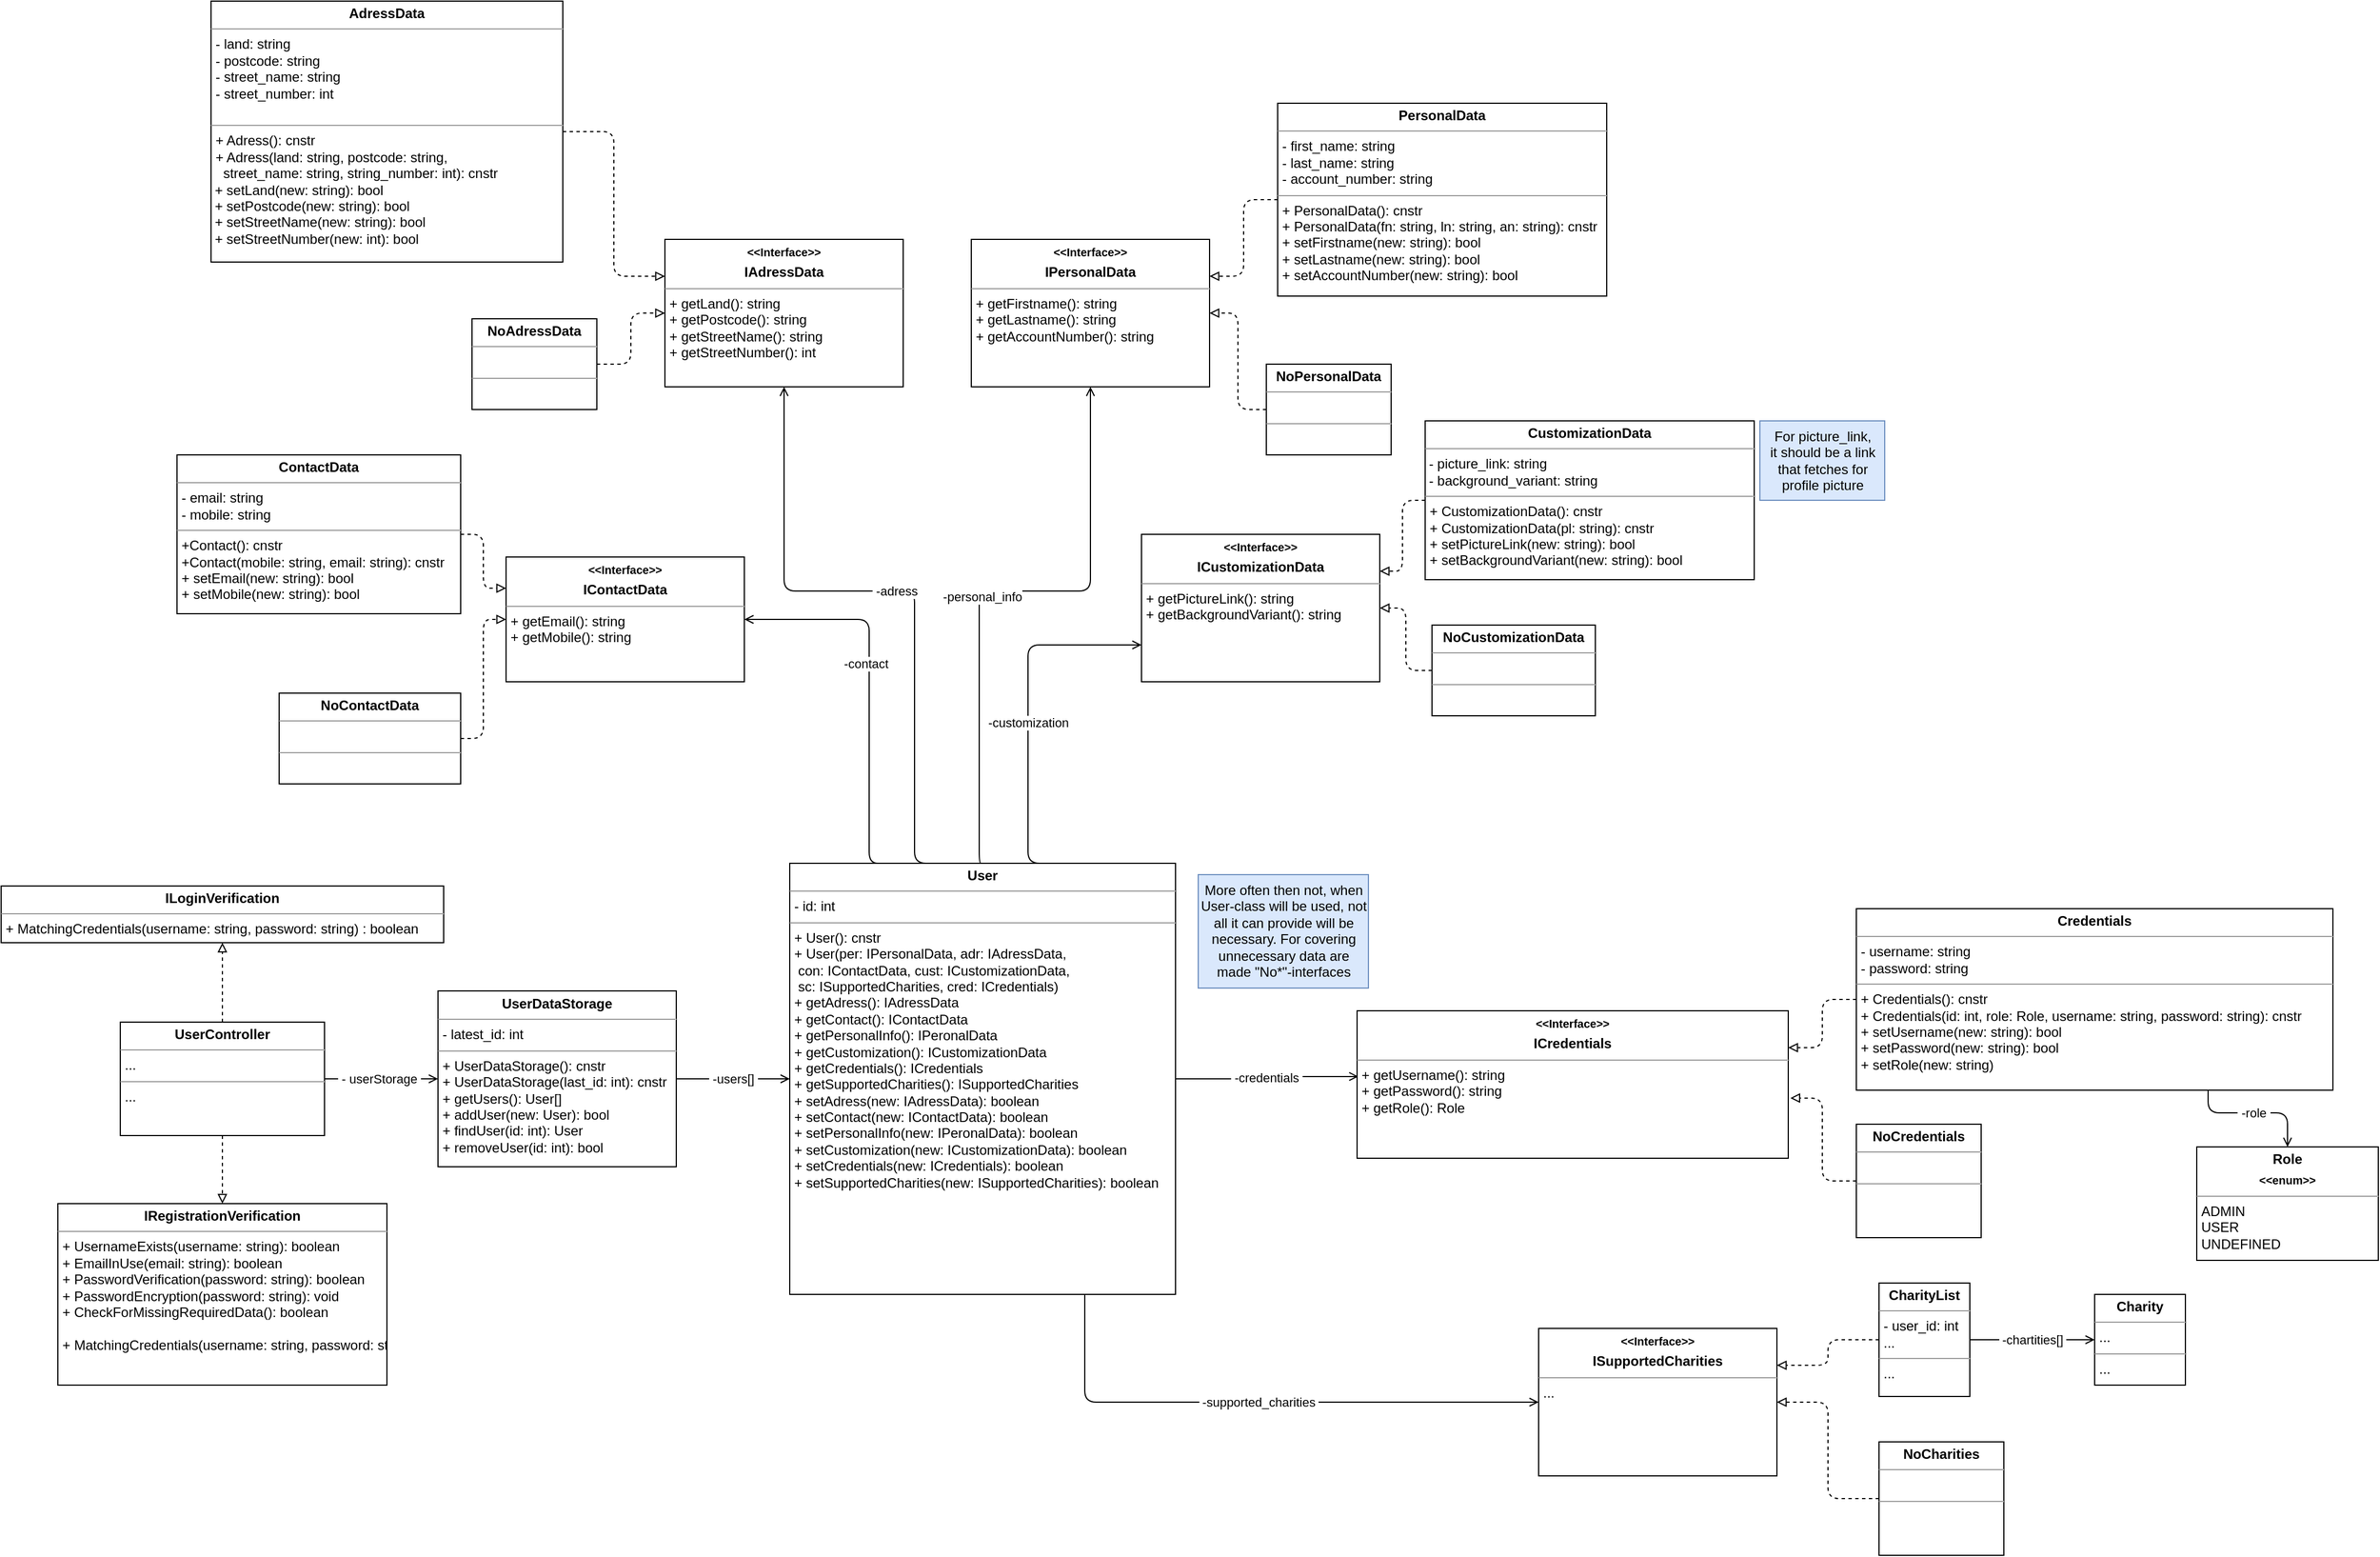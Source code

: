 <mxfile version="15.3.1" type="github">
  <diagram id="Yr2QmeQzWUxulfuKqoWn" name="Page-1">
    <mxGraphModel dx="1038" dy="499" grid="1" gridSize="10" guides="1" tooltips="1" connect="1" arrows="1" fold="1" page="1" pageScale="1" pageWidth="827" pageHeight="1169" math="0" shadow="0">
      <root>
        <mxCell id="0" />
        <mxCell id="1" parent="0" />
        <mxCell id="C5WCr_9ebUvNWloEMeqP-1" value="&amp;nbsp;-role&amp;nbsp;" style="edgeStyle=orthogonalEdgeStyle;orthogonalLoop=1;jettySize=auto;html=1;endArrow=open;endFill=0;entryX=0.5;entryY=0;entryDx=0;entryDy=0;" edge="1" parent="1" source="C5WCr_9ebUvNWloEMeqP-12" target="C5WCr_9ebUvNWloEMeqP-5">
          <mxGeometry relative="1" as="geometry">
            <mxPoint x="2715" y="1250" as="sourcePoint" />
            <Array as="points">
              <mxPoint x="2565" y="1150" />
              <mxPoint x="2635" y="1150" />
            </Array>
          </mxGeometry>
        </mxCell>
        <mxCell id="C5WCr_9ebUvNWloEMeqP-2" value="&amp;nbsp;-credentials&amp;nbsp;" style="edgeStyle=orthogonalEdgeStyle;orthogonalLoop=1;jettySize=auto;html=1;entryX=0.003;entryY=0.446;entryDx=0;entryDy=0;entryPerimeter=0;endArrow=open;endFill=0;" edge="1" parent="1" source="C5WCr_9ebUvNWloEMeqP-4" target="C5WCr_9ebUvNWloEMeqP-23">
          <mxGeometry relative="1" as="geometry" />
        </mxCell>
        <mxCell id="C5WCr_9ebUvNWloEMeqP-3" value="&amp;nbsp;-supported_charities&amp;nbsp;" style="edgeStyle=orthogonalEdgeStyle;orthogonalLoop=1;jettySize=auto;html=1;entryX=0;entryY=0.5;entryDx=0;entryDy=0;endArrow=open;endFill=0;" edge="1" parent="1" source="C5WCr_9ebUvNWloEMeqP-4" target="C5WCr_9ebUvNWloEMeqP-28">
          <mxGeometry relative="1" as="geometry">
            <Array as="points">
              <mxPoint x="1575" y="1405" />
            </Array>
          </mxGeometry>
        </mxCell>
        <mxCell id="C5WCr_9ebUvNWloEMeqP-4" value="&lt;p style=&quot;margin: 0px ; margin-top: 4px ; text-align: center&quot;&gt;&lt;b&gt;User&lt;/b&gt;&lt;/p&gt;&lt;hr size=&quot;1&quot;&gt;&lt;p style=&quot;margin: 0px ; margin-left: 4px&quot;&gt;- id: int&lt;/p&gt;&lt;hr size=&quot;1&quot;&gt;&lt;p style=&quot;margin: 0px ; margin-left: 4px&quot;&gt;+ User(): cnstr&lt;/p&gt;&lt;p style=&quot;margin: 0px ; margin-left: 4px&quot;&gt;+ User(per: IPersonalData, adr: IAdressData,&lt;/p&gt;&lt;p style=&quot;margin: 0px ; margin-left: 4px&quot;&gt;&lt;span&gt;	&lt;span&gt;	&lt;/span&gt;&lt;/span&gt;&lt;span style=&quot;white-space: pre&quot;&gt;	&lt;/span&gt;con: IContactData, cust: ICustomizationData,&lt;/p&gt;&lt;p style=&quot;margin: 0px ; margin-left: 4px&quot;&gt;&lt;span&gt;	&lt;/span&gt;&lt;span&gt;	&lt;/span&gt;&lt;span style=&quot;white-space: pre&quot;&gt;	&lt;/span&gt;sc: ISupportedCharities, cred: ICredentials)&lt;/p&gt;&lt;p style=&quot;margin: 0px ; margin-left: 4px&quot;&gt;+ getAdress(): IAdressData&lt;/p&gt;&lt;p style=&quot;margin: 0px ; margin-left: 4px&quot;&gt;+ getContact(): IContactData&lt;/p&gt;&lt;p style=&quot;margin: 0px ; margin-left: 4px&quot;&gt;+ getPersonalInfo(): IPeronalData&lt;/p&gt;&lt;p style=&quot;margin: 0px ; margin-left: 4px&quot;&gt;+ getCustomization(): ICustomizationData&lt;/p&gt;&lt;p style=&quot;margin: 0px ; margin-left: 4px&quot;&gt;+ getCredentials(): ICredentials&lt;/p&gt;&lt;p style=&quot;margin: 0px ; margin-left: 4px&quot;&gt;+ getSupportedCharities(): ISupportedCharities&amp;nbsp;&lt;/p&gt;&lt;p style=&quot;margin: 0px 0px 0px 4px&quot;&gt;+ setAdress(new: IAdressData): boolean&lt;/p&gt;&lt;p style=&quot;margin: 0px 0px 0px 4px&quot;&gt;+ setContact(new: IContactData): boolean&lt;/p&gt;&lt;p style=&quot;margin: 0px 0px 0px 4px&quot;&gt;+ setPersonalInfo(new: IPeronalData): boolean&lt;/p&gt;&lt;p style=&quot;margin: 0px 0px 0px 4px&quot;&gt;+ setCustomization(new: ICustomizationData): boolean&lt;/p&gt;&lt;p style=&quot;margin: 0px 0px 0px 4px&quot;&gt;+ setCredentials(new: ICredentials): boolean&lt;/p&gt;&lt;p style=&quot;margin: 0px 0px 0px 4px&quot;&gt;+ setSupportedCharities(new: ISupportedCharities): boolean&amp;nbsp;&lt;/p&gt;" style="verticalAlign=top;align=left;overflow=fill;fontSize=12;fontFamily=Helvetica;html=1;spacingLeft=0;spacingRight=0;spacing=2;" vertex="1" parent="1">
          <mxGeometry x="1315" y="930" width="340" height="380" as="geometry" />
        </mxCell>
        <mxCell id="C5WCr_9ebUvNWloEMeqP-5" value="&lt;p style=&quot;margin: 0px ; margin-top: 4px ; text-align: center&quot;&gt;&lt;b&gt;Role&lt;/b&gt;&lt;/p&gt;&lt;p style=&quot;margin: 0px ; margin-top: 4px ; text-align: center&quot;&gt;&lt;b&gt;&lt;font style=&quot;font-size: 10px&quot;&gt;&amp;lt;&amp;lt;enum&amp;gt;&amp;gt;&lt;/font&gt;&lt;/b&gt;&lt;/p&gt;&lt;hr size=&quot;1&quot;&gt;&lt;p style=&quot;margin: 0px ; margin-left: 4px&quot;&gt;ADMIN&lt;/p&gt;&lt;p style=&quot;margin: 0px ; margin-left: 4px&quot;&gt;USER&lt;/p&gt;&lt;p style=&quot;margin: 0px ; margin-left: 4px&quot;&gt;UNDEFINED&lt;/p&gt;" style="verticalAlign=top;align=left;overflow=fill;fontSize=12;fontFamily=Helvetica;html=1;spacingLeft=0;spacingRight=0;spacing=2;" vertex="1" parent="1">
          <mxGeometry x="2555" y="1180" width="160" height="100" as="geometry" />
        </mxCell>
        <mxCell id="C5WCr_9ebUvNWloEMeqP-6" value="&lt;p style=&quot;margin: 0px ; margin-top: 4px ; text-align: center&quot;&gt;&lt;b&gt;IRegistrationVerification&lt;/b&gt;&lt;/p&gt;&lt;hr size=&quot;1&quot;&gt;&lt;p style=&quot;margin: 0px ; margin-left: 4px&quot;&gt;+ UsernameExists(username: string): boolean&lt;/p&gt;&lt;p style=&quot;margin: 0px ; margin-left: 4px&quot;&gt;+ EmailInUse(email: string): boolean&lt;/p&gt;&lt;p style=&quot;margin: 0px ; margin-left: 4px&quot;&gt;+ PasswordVerification(password: string): boolean&lt;/p&gt;&lt;p style=&quot;margin: 0px ; margin-left: 4px&quot;&gt;+ PasswordEncryption(password: string): void&lt;/p&gt;&lt;p style=&quot;margin: 0px ; margin-left: 4px&quot;&gt;+ CheckForMissingRequiredData(): boolean&lt;/p&gt;&lt;p style=&quot;margin: 0px ; margin-left: 4px&quot;&gt;&lt;br&gt;&lt;/p&gt;&lt;p style=&quot;margin: 0px ; margin-left: 4px&quot;&gt;+ MatchingCredentials(username: string, password: string) : boolean&lt;br&gt;&lt;/p&gt;" style="verticalAlign=top;align=left;overflow=fill;fontSize=12;fontFamily=Helvetica;html=1;spacingLeft=0;spacingRight=0;spacing=2;shadow=0;glass=0;" vertex="1" parent="1">
          <mxGeometry x="670" y="1230" width="290" height="160" as="geometry" />
        </mxCell>
        <mxCell id="C5WCr_9ebUvNWloEMeqP-7" value="For picture_link,&lt;br&gt;it should be a link&lt;br&gt;that fetches for&lt;br&gt;profile picture" style="html=1;verticalAlign=top;fillColor=#dae8fc;strokeColor=#6c8ebf;" vertex="1" parent="1">
          <mxGeometry x="2170" y="540" width="110" height="70" as="geometry" />
        </mxCell>
        <mxCell id="C5WCr_9ebUvNWloEMeqP-8" value="&lt;p style=&quot;margin: 0px ; margin-top: 4px ; text-align: center&quot;&gt;&lt;b&gt;Charity&lt;/b&gt;&lt;/p&gt;&lt;hr size=&quot;1&quot;&gt;&lt;p style=&quot;margin: 0px ; margin-left: 4px&quot;&gt;...&lt;/p&gt;&lt;hr size=&quot;1&quot;&gt;&lt;p style=&quot;margin: 0px ; margin-left: 4px&quot;&gt;...&lt;/p&gt;" style="verticalAlign=top;align=left;overflow=fill;fontSize=12;fontFamily=Helvetica;html=1;spacingLeft=0;spacingRight=0;spacing=2;" vertex="1" parent="1">
          <mxGeometry x="2465" y="1310" width="80" height="80" as="geometry" />
        </mxCell>
        <mxCell id="C5WCr_9ebUvNWloEMeqP-9" style="edgeStyle=orthogonalEdgeStyle;orthogonalLoop=1;jettySize=auto;html=1;entryX=0;entryY=0.25;entryDx=0;entryDy=0;dashed=1;endArrow=block;endFill=0;" edge="1" parent="1" source="C5WCr_9ebUvNWloEMeqP-10" target="C5WCr_9ebUvNWloEMeqP-32">
          <mxGeometry relative="1" as="geometry" />
        </mxCell>
        <mxCell id="C5WCr_9ebUvNWloEMeqP-10" value="&lt;p style=&quot;margin: 0px ; margin-top: 4px ; text-align: center&quot;&gt;&lt;b&gt;AdressData&lt;/b&gt;&lt;/p&gt;&lt;hr size=&quot;1&quot;&gt;&lt;p style=&quot;margin: 0px ; margin-left: 4px&quot;&gt;- land: string&lt;/p&gt;&lt;p style=&quot;margin: 0px ; margin-left: 4px&quot;&gt;- postcode: string&lt;/p&gt;&lt;p style=&quot;margin: 0px ; margin-left: 4px&quot;&gt;- street_name: string&lt;/p&gt;&lt;p style=&quot;margin: 0px ; margin-left: 4px&quot;&gt;- street_number: int&lt;/p&gt;&lt;p style=&quot;margin: 0px ; margin-left: 4px&quot;&gt;&lt;br&gt;&lt;/p&gt;&lt;hr size=&quot;1&quot;&gt;&lt;p style=&quot;margin: 0px ; margin-left: 4px&quot;&gt;+ Adress(): cnstr&lt;/p&gt;&lt;p style=&quot;margin: 0px ; margin-left: 4px&quot;&gt;+ Adress(land: string, postcode: string,&amp;nbsp;&lt;/p&gt;&lt;p style=&quot;margin: 0px ; margin-left: 4px&quot;&gt;&lt;span style=&quot;white-space: pre&quot;&gt;	&lt;span style=&quot;white-space: pre&quot;&gt;	&lt;/span&gt;&lt;/span&gt;street_name: string, string_number: int): cnstr&lt;/p&gt;&amp;nbsp;+ setLand(new: string): bool&lt;br&gt;&amp;nbsp;+ setPostcode(new: string): bool&lt;br&gt;&amp;nbsp;+ setStreetName(new: string): bool&lt;br&gt;&amp;nbsp;+ setStreetNumber(new: int): bool" style="verticalAlign=top;align=left;overflow=fill;fontSize=12;fontFamily=Helvetica;html=1;spacingLeft=0;spacingRight=0;spacing=2;" vertex="1" parent="1">
          <mxGeometry x="805" y="170" width="310" height="230" as="geometry" />
        </mxCell>
        <mxCell id="C5WCr_9ebUvNWloEMeqP-11" style="edgeStyle=orthogonalEdgeStyle;orthogonalLoop=1;jettySize=auto;html=1;entryX=1;entryY=0.25;entryDx=0;entryDy=0;endArrow=block;endFill=0;dashed=1;" edge="1" parent="1" source="C5WCr_9ebUvNWloEMeqP-12" target="C5WCr_9ebUvNWloEMeqP-23">
          <mxGeometry relative="1" as="geometry" />
        </mxCell>
        <mxCell id="C5WCr_9ebUvNWloEMeqP-12" value="&lt;p style=&quot;margin: 0px ; margin-top: 4px ; text-align: center&quot;&gt;&lt;b&gt;Credentials&lt;/b&gt;&lt;/p&gt;&lt;hr size=&quot;1&quot;&gt;&lt;p style=&quot;margin: 0px ; margin-left: 4px&quot;&gt;&lt;span&gt;- username: string&lt;/span&gt;&lt;br&gt;&lt;/p&gt;&lt;p style=&quot;margin: 0px ; margin-left: 4px&quot;&gt;- password: string&lt;/p&gt;&lt;hr size=&quot;1&quot;&gt;&lt;p style=&quot;margin: 0px ; margin-left: 4px&quot;&gt;+ Credentials(): cnstr&lt;/p&gt;&lt;p style=&quot;margin: 0px ; margin-left: 4px&quot;&gt;+ Credentials(id: int, role: Role, username: string, password: string): cnstr&lt;/p&gt;&lt;p style=&quot;margin: 0px ; margin-left: 4px&quot;&gt;&lt;span&gt;+ setUsername(new: string): bool&lt;/span&gt;&lt;br&gt;&lt;/p&gt;&lt;p style=&quot;margin: 0px ; margin-left: 4px&quot;&gt;+ setPassword(new: string): bool&lt;/p&gt;&lt;p style=&quot;margin: 0px ; margin-left: 4px&quot;&gt;+ setRole(new: string)&lt;/p&gt;" style="verticalAlign=top;align=left;overflow=fill;fontSize=12;fontFamily=Helvetica;html=1;spacingLeft=0;spacingRight=0;spacing=2;" vertex="1" parent="1">
          <mxGeometry x="2255" y="970" width="420" height="160" as="geometry" />
        </mxCell>
        <mxCell id="C5WCr_9ebUvNWloEMeqP-13" style="edgeStyle=orthogonalEdgeStyle;orthogonalLoop=1;jettySize=auto;html=1;entryX=1;entryY=0.5;entryDx=0;entryDy=0;endArrow=open;endFill=0;exitX=0.25;exitY=0;exitDx=0;exitDy=0;" edge="1" parent="1" source="C5WCr_9ebUvNWloEMeqP-4" target="C5WCr_9ebUvNWloEMeqP-29">
          <mxGeometry relative="1" as="geometry">
            <mxPoint x="1345" y="850" as="sourcePoint" />
            <Array as="points">
              <mxPoint x="1385" y="930" />
              <mxPoint x="1385" y="715" />
            </Array>
          </mxGeometry>
        </mxCell>
        <mxCell id="C5WCr_9ebUvNWloEMeqP-14" value="&amp;nbsp;-contact&amp;nbsp;" style="edgeLabel;html=1;align=center;verticalAlign=middle;resizable=0;points=[];" vertex="1" connectable="0" parent="C5WCr_9ebUvNWloEMeqP-13">
          <mxGeometry x="0.126" y="3" relative="1" as="geometry">
            <mxPoint as="offset" />
          </mxGeometry>
        </mxCell>
        <mxCell id="C5WCr_9ebUvNWloEMeqP-15" value="&amp;nbsp;-adress&amp;nbsp;" style="edgeStyle=orthogonalEdgeStyle;orthogonalLoop=1;jettySize=auto;html=1;entryX=0.5;entryY=1;entryDx=0;entryDy=0;endArrow=open;endFill=0;exitX=0.393;exitY=0;exitDx=0;exitDy=0;exitPerimeter=0;" edge="1" parent="1" source="C5WCr_9ebUvNWloEMeqP-4" target="C5WCr_9ebUvNWloEMeqP-32">
          <mxGeometry relative="1" as="geometry">
            <mxPoint x="1405" y="850" as="sourcePoint" />
            <Array as="points">
              <mxPoint x="1425" y="690" />
              <mxPoint x="1310" y="690" />
            </Array>
          </mxGeometry>
        </mxCell>
        <mxCell id="C5WCr_9ebUvNWloEMeqP-16" style="edgeStyle=orthogonalEdgeStyle;orthogonalLoop=1;jettySize=auto;html=1;entryX=0.5;entryY=1;entryDx=0;entryDy=0;endArrow=open;endFill=0;exitX=0.5;exitY=0;exitDx=0;exitDy=0;" edge="1" parent="1" source="C5WCr_9ebUvNWloEMeqP-4" target="C5WCr_9ebUvNWloEMeqP-38">
          <mxGeometry relative="1" as="geometry">
            <mxPoint x="1465" y="870" as="sourcePoint" />
            <Array as="points">
              <mxPoint x="1482" y="930" />
              <mxPoint x="1482" y="690" />
              <mxPoint x="1580" y="690" />
            </Array>
          </mxGeometry>
        </mxCell>
        <mxCell id="C5WCr_9ebUvNWloEMeqP-17" value="&amp;nbsp;-personal_info" style="edgeLabel;html=1;align=center;verticalAlign=middle;resizable=0;points=[];" vertex="1" connectable="0" parent="C5WCr_9ebUvNWloEMeqP-16">
          <mxGeometry x="-0.086" y="-1" relative="1" as="geometry">
            <mxPoint as="offset" />
          </mxGeometry>
        </mxCell>
        <mxCell id="C5WCr_9ebUvNWloEMeqP-18" value="&amp;nbsp;-customization&amp;nbsp;" style="edgeStyle=orthogonalEdgeStyle;orthogonalLoop=1;jettySize=auto;html=1;entryX=0;entryY=0.75;entryDx=0;entryDy=0;endArrow=open;endFill=0;exitX=0.75;exitY=0;exitDx=0;exitDy=0;" edge="1" parent="1" source="C5WCr_9ebUvNWloEMeqP-4" target="C5WCr_9ebUvNWloEMeqP-35">
          <mxGeometry relative="1" as="geometry">
            <mxPoint x="1505" y="850" as="sourcePoint" />
            <Array as="points">
              <mxPoint x="1525" y="738" />
            </Array>
          </mxGeometry>
        </mxCell>
        <mxCell id="C5WCr_9ebUvNWloEMeqP-19" style="edgeStyle=orthogonalEdgeStyle;orthogonalLoop=1;jettySize=auto;html=1;entryX=0;entryY=0.25;entryDx=0;entryDy=0;dashed=1;endArrow=block;endFill=0;" edge="1" parent="1" source="C5WCr_9ebUvNWloEMeqP-20" target="C5WCr_9ebUvNWloEMeqP-29">
          <mxGeometry relative="1" as="geometry" />
        </mxCell>
        <mxCell id="C5WCr_9ebUvNWloEMeqP-20" value="&lt;p style=&quot;margin: 0px ; margin-top: 4px ; text-align: center&quot;&gt;&lt;b&gt;ContactData&lt;/b&gt;&lt;/p&gt;&lt;hr size=&quot;1&quot;&gt;&lt;p style=&quot;margin: 0px ; margin-left: 4px&quot;&gt;&lt;span&gt;- email: string&lt;/span&gt;&lt;br&gt;&lt;/p&gt;&lt;p style=&quot;margin: 0px 0px 0px 4px&quot;&gt;- mobile: string&lt;br&gt;&lt;/p&gt;&lt;hr size=&quot;1&quot;&gt;&lt;p style=&quot;margin: 0px ; margin-left: 4px&quot;&gt;+Contact(): cnstr&lt;/p&gt;&lt;p style=&quot;margin: 0px ; margin-left: 4px&quot;&gt;+Contact(mobile: string, email: string&lt;span&gt;): cnstr&lt;/span&gt;&lt;/p&gt;&lt;p style=&quot;margin: 0px ; margin-left: 4px&quot;&gt;&lt;span&gt;+ setEmail(new: string): bool&lt;/span&gt;&lt;br&gt;&lt;/p&gt;&lt;p style=&quot;margin: 0px ; margin-left: 4px&quot;&gt;&lt;span&gt;+ setMobile(new: string): bool&lt;/span&gt;&lt;/p&gt;" style="verticalAlign=top;align=left;overflow=fill;fontSize=12;fontFamily=Helvetica;html=1;spacingLeft=0;spacingRight=0;spacing=2;" vertex="1" parent="1">
          <mxGeometry x="775" y="570" width="250" height="140" as="geometry" />
        </mxCell>
        <mxCell id="C5WCr_9ebUvNWloEMeqP-21" style="edgeStyle=orthogonalEdgeStyle;orthogonalLoop=1;jettySize=auto;html=1;entryX=1;entryY=0.25;entryDx=0;entryDy=0;dashed=1;endArrow=block;endFill=0;" edge="1" parent="1" source="C5WCr_9ebUvNWloEMeqP-22" target="C5WCr_9ebUvNWloEMeqP-38">
          <mxGeometry relative="1" as="geometry" />
        </mxCell>
        <mxCell id="C5WCr_9ebUvNWloEMeqP-22" value="&lt;p style=&quot;margin: 0px ; margin-top: 4px ; text-align: center&quot;&gt;&lt;b&gt;PersonalData&lt;/b&gt;&lt;/p&gt;&lt;hr size=&quot;1&quot;&gt;&lt;p style=&quot;margin: 0px ; margin-left: 4px&quot;&gt;&lt;span&gt;- fi&lt;/span&gt;&lt;span&gt;rst_name: string&lt;/span&gt;&lt;/p&gt;&lt;p style=&quot;margin: 0px 0px 0px 4px&quot;&gt;- last_name: string&lt;/p&gt;&lt;p style=&quot;margin: 0px 0px 0px 4px&quot;&gt;- account_number: string&lt;/p&gt;&lt;hr size=&quot;1&quot;&gt;&lt;p style=&quot;margin: 0px ; margin-left: 4px&quot;&gt;+ PersonalData(): cnstr&lt;/p&gt;&lt;p style=&quot;margin: 0px ; margin-left: 4px&quot;&gt;+ PersonalData(fn: string, ln: string, an: string&lt;span&gt;): cnstr&lt;/span&gt;&lt;/p&gt;&lt;p style=&quot;margin: 0px ; margin-left: 4px&quot;&gt;&lt;span&gt;+ setFirstname(new: string): bool&lt;/span&gt;&lt;br&gt;&lt;/p&gt;&lt;p style=&quot;margin: 0px ; margin-left: 4px&quot;&gt;&lt;span&gt;+ setLastname(new: string): bool&lt;/span&gt;&lt;/p&gt;&lt;p style=&quot;margin: 0px ; margin-left: 4px&quot;&gt;&lt;span&gt;+ setAccountNumber(new: string): bool&lt;/span&gt;&lt;/p&gt;&lt;p style=&quot;margin: 0px ; margin-left: 4px&quot;&gt;&lt;span&gt;&lt;br&gt;&lt;/span&gt;&lt;/p&gt;" style="verticalAlign=top;align=left;overflow=fill;fontSize=12;fontFamily=Helvetica;html=1;spacingLeft=0;spacingRight=0;spacing=2;" vertex="1" parent="1">
          <mxGeometry x="1745" y="260" width="290" height="170" as="geometry" />
        </mxCell>
        <mxCell id="C5WCr_9ebUvNWloEMeqP-23" value="&lt;p style=&quot;margin: 0px ; margin-top: 4px ; text-align: center&quot;&gt;&lt;b&gt;&lt;font style=&quot;font-size: 10px&quot;&gt;&amp;lt;&amp;lt;Interface&amp;gt;&amp;gt;&lt;/font&gt;&lt;/b&gt;&lt;/p&gt;&lt;p style=&quot;margin: 0px ; margin-top: 4px ; text-align: center&quot;&gt;&lt;b&gt;ICredentials&lt;/b&gt;&lt;/p&gt;&lt;hr size=&quot;1&quot;&gt;&lt;p style=&quot;margin: 0px 0px 0px 4px&quot;&gt;+ getUsername(): string&lt;/p&gt;&lt;p style=&quot;margin: 0px 0px 0px 4px&quot;&gt;+ getPassword(): string&lt;/p&gt;&lt;p style=&quot;margin: 0px 0px 0px 4px&quot;&gt;+ getRole(): Role&lt;/p&gt;" style="verticalAlign=top;align=left;overflow=fill;fontSize=12;fontFamily=Helvetica;html=1;spacingLeft=0;spacingRight=0;spacing=2;" vertex="1" parent="1">
          <mxGeometry x="1815" y="1060" width="380" height="130" as="geometry" />
        </mxCell>
        <mxCell id="C5WCr_9ebUvNWloEMeqP-24" style="edgeStyle=orthogonalEdgeStyle;orthogonalLoop=1;jettySize=auto;html=1;entryX=1;entryY=0.25;entryDx=0;entryDy=0;dashed=1;endArrow=block;endFill=0;" edge="1" parent="1" source="C5WCr_9ebUvNWloEMeqP-25" target="C5WCr_9ebUvNWloEMeqP-35">
          <mxGeometry relative="1" as="geometry" />
        </mxCell>
        <mxCell id="C5WCr_9ebUvNWloEMeqP-25" value="&lt;p style=&quot;margin: 0px ; margin-top: 4px ; text-align: center&quot;&gt;&lt;b&gt;CustomizationData&lt;/b&gt;&lt;/p&gt;&lt;hr size=&quot;1&quot;&gt;&lt;p style=&quot;margin: 0px ; margin-left: 4px&quot;&gt;&lt;/p&gt;&amp;nbsp;- picture_link: string&lt;br&gt;&amp;nbsp;- background_variant: string&lt;br&gt;&lt;hr size=&quot;1&quot;&gt;&lt;p style=&quot;margin: 0px ; margin-left: 4px&quot;&gt;+ CustomizationData(): cnstr&lt;/p&gt;&lt;p style=&quot;margin: 0px ; margin-left: 4px&quot;&gt;+ CustomizationData(pl: string&lt;span&gt;): cnstr&lt;/span&gt;&lt;/p&gt;&lt;p style=&quot;margin: 0px ; margin-left: 4px&quot;&gt;&lt;span&gt;+ setPictureLink(new: string): bool&lt;/span&gt;&lt;/p&gt;&lt;p style=&quot;margin: 0px ; margin-left: 4px&quot;&gt;&lt;span&gt;+ setBackgroundVariant(new: string): bool&lt;/span&gt;&lt;/p&gt;&lt;p style=&quot;margin: 0px ; margin-left: 4px&quot;&gt;&lt;span&gt;&lt;br&gt;&lt;/span&gt;&lt;/p&gt;" style="verticalAlign=top;align=left;overflow=fill;fontSize=12;fontFamily=Helvetica;html=1;spacingLeft=0;spacingRight=0;spacing=2;" vertex="1" parent="1">
          <mxGeometry x="1875" y="540" width="290" height="140" as="geometry" />
        </mxCell>
        <mxCell id="C5WCr_9ebUvNWloEMeqP-26" style="edgeStyle=orthogonalEdgeStyle;orthogonalLoop=1;jettySize=auto;html=1;entryX=1.005;entryY=0.592;entryDx=0;entryDy=0;entryPerimeter=0;endArrow=block;endFill=0;dashed=1;" edge="1" parent="1" source="C5WCr_9ebUvNWloEMeqP-27" target="C5WCr_9ebUvNWloEMeqP-23">
          <mxGeometry relative="1" as="geometry" />
        </mxCell>
        <mxCell id="C5WCr_9ebUvNWloEMeqP-27" value="&lt;p style=&quot;margin: 0px ; margin-top: 4px ; text-align: center&quot;&gt;&lt;b&gt;NoCredentials&lt;/b&gt;&lt;/p&gt;&lt;hr size=&quot;1&quot;&gt;&lt;p style=&quot;margin: 0px ; margin-left: 4px&quot;&gt;&lt;br&gt;&lt;/p&gt;&lt;hr size=&quot;1&quot;&gt;&lt;p style=&quot;margin: 0px ; margin-left: 4px&quot;&gt;&lt;br&gt;&lt;/p&gt;" style="verticalAlign=top;align=left;overflow=fill;fontSize=12;fontFamily=Helvetica;html=1;spacingLeft=0;spacingRight=0;spacing=2;" vertex="1" parent="1">
          <mxGeometry x="2255" y="1160" width="110" height="100" as="geometry" />
        </mxCell>
        <mxCell id="C5WCr_9ebUvNWloEMeqP-28" value="&lt;p style=&quot;margin: 0px ; margin-top: 4px ; text-align: center&quot;&gt;&lt;b&gt;&lt;font style=&quot;font-size: 10px&quot;&gt;&amp;lt;&amp;lt;Interface&amp;gt;&amp;gt;&lt;/font&gt;&lt;/b&gt;&lt;/p&gt;&lt;p style=&quot;margin: 0px ; margin-top: 4px ; text-align: center&quot;&gt;&lt;b&gt;ISupportedCharities&lt;/b&gt;&lt;/p&gt;&lt;hr size=&quot;1&quot;&gt;&lt;p style=&quot;margin: 0px ; margin-left: 4px&quot;&gt;...&lt;/p&gt;" style="verticalAlign=top;align=left;overflow=fill;fontSize=12;fontFamily=Helvetica;html=1;spacingLeft=0;spacingRight=0;spacing=2;" vertex="1" parent="1">
          <mxGeometry x="1975" y="1340" width="210" height="130" as="geometry" />
        </mxCell>
        <mxCell id="C5WCr_9ebUvNWloEMeqP-29" value="&lt;p style=&quot;margin: 0px ; margin-top: 4px ; text-align: center&quot;&gt;&lt;b&gt;&lt;font style=&quot;font-size: 10px&quot;&gt;&amp;lt;&amp;lt;Interface&amp;gt;&amp;gt;&lt;/font&gt;&lt;/b&gt;&lt;/p&gt;&lt;p style=&quot;margin: 0px ; margin-top: 4px ; text-align: center&quot;&gt;&lt;b&gt;IContactData&lt;/b&gt;&lt;/p&gt;&lt;hr size=&quot;1&quot;&gt;&lt;p style=&quot;margin: 0px ; margin-left: 4px&quot;&gt;&lt;span&gt;+ getEmail(): string&lt;/span&gt;&lt;/p&gt;&lt;p style=&quot;margin: 0px 0px 0px 4px&quot;&gt;+ getMobile(): string&lt;/p&gt;" style="verticalAlign=top;align=left;overflow=fill;fontSize=12;fontFamily=Helvetica;html=1;spacingLeft=0;spacingRight=0;spacing=2;" vertex="1" parent="1">
          <mxGeometry x="1065" y="660" width="210" height="110" as="geometry" />
        </mxCell>
        <mxCell id="C5WCr_9ebUvNWloEMeqP-30" style="edgeStyle=orthogonalEdgeStyle;orthogonalLoop=1;jettySize=auto;html=1;entryX=0;entryY=0.5;entryDx=0;entryDy=0;dashed=1;endArrow=block;endFill=0;" edge="1" parent="1" source="C5WCr_9ebUvNWloEMeqP-31" target="C5WCr_9ebUvNWloEMeqP-29">
          <mxGeometry relative="1" as="geometry" />
        </mxCell>
        <mxCell id="C5WCr_9ebUvNWloEMeqP-31" value="&lt;p style=&quot;margin: 0px ; margin-top: 4px ; text-align: center&quot;&gt;&lt;b&gt;NoContactData&lt;/b&gt;&lt;/p&gt;&lt;hr size=&quot;1&quot;&gt;&lt;p style=&quot;margin: 0px ; margin-left: 4px&quot;&gt;&lt;br&gt;&lt;/p&gt;&lt;hr size=&quot;1&quot;&gt;&lt;p style=&quot;margin: 0px ; margin-left: 4px&quot;&gt;&lt;br&gt;&lt;/p&gt;" style="verticalAlign=top;align=left;overflow=fill;fontSize=12;fontFamily=Helvetica;html=1;spacingLeft=0;spacingRight=0;spacing=2;" vertex="1" parent="1">
          <mxGeometry x="865" y="780" width="160" height="80" as="geometry" />
        </mxCell>
        <mxCell id="C5WCr_9ebUvNWloEMeqP-32" value="&lt;p style=&quot;margin: 0px ; margin-top: 4px ; text-align: center&quot;&gt;&lt;b&gt;&lt;font style=&quot;font-size: 10px&quot;&gt;&amp;lt;&amp;lt;Interface&amp;gt;&amp;gt;&lt;/font&gt;&lt;/b&gt;&lt;/p&gt;&lt;p style=&quot;margin: 0px ; margin-top: 4px ; text-align: center&quot;&gt;&lt;b&gt;IAdressData&lt;/b&gt;&lt;/p&gt;&lt;hr size=&quot;1&quot;&gt;&lt;p style=&quot;margin: 0px ; margin-left: 4px&quot;&gt;&lt;span&gt;+ getLand(): string&lt;/span&gt;&lt;/p&gt;&lt;p style=&quot;margin: 0px 0px 0px 4px&quot;&gt;+ getPostcode(): string&lt;/p&gt;&lt;p style=&quot;margin: 0px 0px 0px 4px&quot;&gt;+ getStreetName(): string&lt;/p&gt;&lt;p style=&quot;margin: 0px 0px 0px 4px&quot;&gt;+ getStreetNumber(): int&lt;/p&gt;" style="verticalAlign=top;align=left;overflow=fill;fontSize=12;fontFamily=Helvetica;html=1;spacingLeft=0;spacingRight=0;spacing=2;" vertex="1" parent="1">
          <mxGeometry x="1205" y="380" width="210" height="130" as="geometry" />
        </mxCell>
        <mxCell id="C5WCr_9ebUvNWloEMeqP-33" style="edgeStyle=orthogonalEdgeStyle;orthogonalLoop=1;jettySize=auto;html=1;entryX=0;entryY=0.5;entryDx=0;entryDy=0;dashed=1;endArrow=block;endFill=0;" edge="1" parent="1" source="C5WCr_9ebUvNWloEMeqP-34" target="C5WCr_9ebUvNWloEMeqP-32">
          <mxGeometry relative="1" as="geometry" />
        </mxCell>
        <mxCell id="C5WCr_9ebUvNWloEMeqP-34" value="&lt;p style=&quot;margin: 0px ; margin-top: 4px ; text-align: center&quot;&gt;&lt;b&gt;NoAdressData&lt;/b&gt;&lt;/p&gt;&lt;hr size=&quot;1&quot;&gt;&lt;p style=&quot;margin: 0px ; margin-left: 4px&quot;&gt;&lt;br&gt;&lt;/p&gt;&lt;hr size=&quot;1&quot;&gt;&lt;p style=&quot;margin: 0px ; margin-left: 4px&quot;&gt;&lt;br&gt;&lt;/p&gt;" style="verticalAlign=top;align=left;overflow=fill;fontSize=12;fontFamily=Helvetica;html=1;spacingLeft=0;spacingRight=0;spacing=2;" vertex="1" parent="1">
          <mxGeometry x="1035" y="450" width="110" height="80" as="geometry" />
        </mxCell>
        <mxCell id="C5WCr_9ebUvNWloEMeqP-35" value="&lt;p style=&quot;margin: 0px ; margin-top: 4px ; text-align: center&quot;&gt;&lt;b&gt;&lt;font style=&quot;font-size: 10px&quot;&gt;&amp;lt;&amp;lt;Interface&amp;gt;&amp;gt;&lt;/font&gt;&lt;/b&gt;&lt;/p&gt;&lt;p style=&quot;margin: 0px ; margin-top: 4px ; text-align: center&quot;&gt;&lt;b&gt;ICustomizationData&lt;/b&gt;&lt;/p&gt;&lt;hr size=&quot;1&quot;&gt;&lt;p style=&quot;margin: 0px ; margin-left: 4px&quot;&gt;&lt;span&gt;+ getPictureLink(): string&lt;/span&gt;&lt;br&gt;&lt;/p&gt;&lt;p style=&quot;margin: 0px 0px 0px 4px&quot;&gt;+ getBackgroundVariant(): string&lt;/p&gt;" style="verticalAlign=top;align=left;overflow=fill;fontSize=12;fontFamily=Helvetica;html=1;spacingLeft=0;spacingRight=0;spacing=2;" vertex="1" parent="1">
          <mxGeometry x="1625" y="640" width="210" height="130" as="geometry" />
        </mxCell>
        <mxCell id="C5WCr_9ebUvNWloEMeqP-36" style="edgeStyle=orthogonalEdgeStyle;orthogonalLoop=1;jettySize=auto;html=1;dashed=1;endArrow=block;endFill=0;" edge="1" parent="1" source="C5WCr_9ebUvNWloEMeqP-37" target="C5WCr_9ebUvNWloEMeqP-35">
          <mxGeometry relative="1" as="geometry" />
        </mxCell>
        <mxCell id="C5WCr_9ebUvNWloEMeqP-37" value="&lt;p style=&quot;margin: 0px ; margin-top: 4px ; text-align: center&quot;&gt;&lt;b&gt;NoCustomizationData&lt;/b&gt;&lt;/p&gt;&lt;hr size=&quot;1&quot;&gt;&lt;p style=&quot;margin: 0px ; margin-left: 4px&quot;&gt;&lt;br&gt;&lt;/p&gt;&lt;hr size=&quot;1&quot;&gt;&lt;p style=&quot;margin: 0px ; margin-left: 4px&quot;&gt;&lt;br&gt;&lt;/p&gt;" style="verticalAlign=top;align=left;overflow=fill;fontSize=12;fontFamily=Helvetica;html=1;spacingLeft=0;spacingRight=0;spacing=2;" vertex="1" parent="1">
          <mxGeometry x="1881" y="720" width="144" height="80" as="geometry" />
        </mxCell>
        <mxCell id="C5WCr_9ebUvNWloEMeqP-38" value="&lt;p style=&quot;margin: 0px ; margin-top: 4px ; text-align: center&quot;&gt;&lt;b&gt;&lt;font style=&quot;font-size: 10px&quot;&gt;&amp;lt;&amp;lt;Interface&amp;gt;&amp;gt;&lt;/font&gt;&lt;/b&gt;&lt;/p&gt;&lt;p style=&quot;margin: 0px ; margin-top: 4px ; text-align: center&quot;&gt;&lt;b&gt;IPersonalData&lt;/b&gt;&lt;/p&gt;&lt;hr size=&quot;1&quot;&gt;&lt;p style=&quot;margin: 0px 0px 0px 4px&quot;&gt;+ getFirstname(): string&lt;/p&gt;&lt;p style=&quot;margin: 0px 0px 0px 4px&quot;&gt;+ getLastname(): string&lt;/p&gt;&lt;p style=&quot;margin: 0px 0px 0px 4px&quot;&gt;+ getAccountNumber(): string&lt;/p&gt;" style="verticalAlign=top;align=left;overflow=fill;fontSize=12;fontFamily=Helvetica;html=1;spacingLeft=0;spacingRight=0;spacing=2;" vertex="1" parent="1">
          <mxGeometry x="1475" y="380" width="210" height="130" as="geometry" />
        </mxCell>
        <mxCell id="C5WCr_9ebUvNWloEMeqP-39" style="edgeStyle=orthogonalEdgeStyle;orthogonalLoop=1;jettySize=auto;html=1;dashed=1;endArrow=block;endFill=0;" edge="1" parent="1" source="C5WCr_9ebUvNWloEMeqP-40" target="C5WCr_9ebUvNWloEMeqP-38">
          <mxGeometry relative="1" as="geometry" />
        </mxCell>
        <mxCell id="C5WCr_9ebUvNWloEMeqP-40" value="&lt;p style=&quot;margin: 0px ; margin-top: 4px ; text-align: center&quot;&gt;&lt;b&gt;NoPersonalData&lt;/b&gt;&lt;/p&gt;&lt;hr size=&quot;1&quot;&gt;&lt;p style=&quot;margin: 0px ; margin-left: 4px&quot;&gt;&lt;br&gt;&lt;/p&gt;&lt;hr size=&quot;1&quot;&gt;&lt;p style=&quot;margin: 0px ; margin-left: 4px&quot;&gt;&lt;br&gt;&lt;/p&gt;" style="verticalAlign=top;align=left;overflow=fill;fontSize=12;fontFamily=Helvetica;html=1;spacingLeft=0;spacingRight=0;spacing=2;" vertex="1" parent="1">
          <mxGeometry x="1735" y="490" width="110" height="80" as="geometry" />
        </mxCell>
        <mxCell id="C5WCr_9ebUvNWloEMeqP-41" style="edgeStyle=orthogonalEdgeStyle;orthogonalLoop=1;jettySize=auto;html=1;dashed=1;endArrow=block;endFill=0;" edge="1" parent="1" source="C5WCr_9ebUvNWloEMeqP-42" target="C5WCr_9ebUvNWloEMeqP-28">
          <mxGeometry relative="1" as="geometry" />
        </mxCell>
        <mxCell id="C5WCr_9ebUvNWloEMeqP-42" value="&lt;p style=&quot;margin: 0px ; margin-top: 4px ; text-align: center&quot;&gt;&lt;b&gt;NoCharities&lt;/b&gt;&lt;/p&gt;&lt;hr size=&quot;1&quot;&gt;&lt;p style=&quot;margin: 0px ; margin-left: 4px&quot;&gt;&lt;br&gt;&lt;/p&gt;&lt;hr size=&quot;1&quot;&gt;&lt;p style=&quot;margin: 0px ; margin-left: 4px&quot;&gt;&lt;br&gt;&lt;/p&gt;" style="verticalAlign=top;align=left;overflow=fill;fontSize=12;fontFamily=Helvetica;html=1;spacingLeft=0;spacingRight=0;spacing=2;" vertex="1" parent="1">
          <mxGeometry x="2275" y="1440" width="110" height="100" as="geometry" />
        </mxCell>
        <mxCell id="C5WCr_9ebUvNWloEMeqP-43" style="edgeStyle=orthogonalEdgeStyle;orthogonalLoop=1;jettySize=auto;html=1;entryX=1;entryY=0.25;entryDx=0;entryDy=0;dashed=1;endArrow=block;endFill=0;" edge="1" parent="1" source="C5WCr_9ebUvNWloEMeqP-45" target="C5WCr_9ebUvNWloEMeqP-28">
          <mxGeometry relative="1" as="geometry" />
        </mxCell>
        <mxCell id="C5WCr_9ebUvNWloEMeqP-44" value="&amp;nbsp;-chartities[]&amp;nbsp;" style="edgeStyle=orthogonalEdgeStyle;orthogonalLoop=1;jettySize=auto;html=1;entryX=0;entryY=0.5;entryDx=0;entryDy=0;endArrow=open;endFill=0;" edge="1" parent="1" source="C5WCr_9ebUvNWloEMeqP-45" target="C5WCr_9ebUvNWloEMeqP-8">
          <mxGeometry relative="1" as="geometry" />
        </mxCell>
        <mxCell id="C5WCr_9ebUvNWloEMeqP-45" value="&lt;p style=&quot;margin: 0px ; margin-top: 4px ; text-align: center&quot;&gt;&lt;b&gt;CharityList&lt;/b&gt;&lt;/p&gt;&lt;hr size=&quot;1&quot;&gt;&lt;p style=&quot;margin: 0px ; margin-left: 4px&quot;&gt;- user_id: int&lt;/p&gt;&lt;p style=&quot;margin: 0px ; margin-left: 4px&quot;&gt;...&lt;/p&gt;&lt;hr size=&quot;1&quot;&gt;&lt;p style=&quot;margin: 0px ; margin-left: 4px&quot;&gt;...&lt;/p&gt;" style="verticalAlign=top;align=left;overflow=fill;fontSize=12;fontFamily=Helvetica;html=1;spacingLeft=0;spacingRight=0;spacing=2;" vertex="1" parent="1">
          <mxGeometry x="2275" y="1300" width="80" height="100" as="geometry" />
        </mxCell>
        <mxCell id="C5WCr_9ebUvNWloEMeqP-46" value="&amp;nbsp;-users[]&amp;nbsp;" style="edgeStyle=orthogonalEdgeStyle;orthogonalLoop=1;jettySize=auto;html=1;endArrow=open;endFill=0;" edge="1" parent="1" source="C5WCr_9ebUvNWloEMeqP-52" target="C5WCr_9ebUvNWloEMeqP-4">
          <mxGeometry relative="1" as="geometry">
            <mxPoint x="1165" y="1120" as="sourcePoint" />
          </mxGeometry>
        </mxCell>
        <mxCell id="C5WCr_9ebUvNWloEMeqP-47" style="edgeStyle=orthogonalEdgeStyle;orthogonalLoop=1;jettySize=auto;html=1;endArrow=block;endFill=0;dashed=1;" edge="1" parent="1" source="C5WCr_9ebUvNWloEMeqP-51" target="C5WCr_9ebUvNWloEMeqP-6">
          <mxGeometry relative="1" as="geometry" />
        </mxCell>
        <mxCell id="C5WCr_9ebUvNWloEMeqP-48" style="edgeStyle=orthogonalEdgeStyle;orthogonalLoop=1;jettySize=auto;html=1;entryX=0;entryY=0.5;entryDx=0;entryDy=0;endArrow=open;endFill=0;" edge="1" parent="1" source="C5WCr_9ebUvNWloEMeqP-51" target="C5WCr_9ebUvNWloEMeqP-52">
          <mxGeometry relative="1" as="geometry" />
        </mxCell>
        <mxCell id="C5WCr_9ebUvNWloEMeqP-49" value="&amp;nbsp;- userStorage&amp;nbsp;" style="edgeLabel;html=1;align=center;verticalAlign=middle;resizable=0;points=[];" vertex="1" connectable="0" parent="C5WCr_9ebUvNWloEMeqP-48">
          <mxGeometry x="0.301" y="1" relative="1" as="geometry">
            <mxPoint x="-17" y="1" as="offset" />
          </mxGeometry>
        </mxCell>
        <mxCell id="C5WCr_9ebUvNWloEMeqP-50" style="edgeStyle=orthogonalEdgeStyle;orthogonalLoop=1;jettySize=auto;html=1;entryX=0.5;entryY=1;entryDx=0;entryDy=0;endArrow=block;endFill=0;dashed=1;" edge="1" parent="1" source="C5WCr_9ebUvNWloEMeqP-51" target="C5WCr_9ebUvNWloEMeqP-53">
          <mxGeometry relative="1" as="geometry" />
        </mxCell>
        <mxCell id="C5WCr_9ebUvNWloEMeqP-51" value="&lt;p style=&quot;margin: 0px ; margin-top: 4px ; text-align: center&quot;&gt;&lt;b&gt;UserController&lt;/b&gt;&lt;/p&gt;&lt;hr size=&quot;1&quot;&gt;&lt;p style=&quot;margin: 0px ; margin-left: 4px&quot;&gt;...&lt;/p&gt;&lt;hr size=&quot;1&quot;&gt;&lt;p style=&quot;margin: 0px ; margin-left: 4px&quot;&gt;...&lt;/p&gt;" style="verticalAlign=top;align=left;overflow=fill;fontSize=12;fontFamily=Helvetica;html=1;spacingLeft=0;spacingRight=0;spacing=2;" vertex="1" parent="1">
          <mxGeometry x="725" y="1070" width="180" height="100" as="geometry" />
        </mxCell>
        <mxCell id="C5WCr_9ebUvNWloEMeqP-52" value="&lt;p style=&quot;margin: 0px ; margin-top: 4px ; text-align: center&quot;&gt;&lt;b&gt;UserDataStorage&lt;/b&gt;&lt;/p&gt;&lt;hr size=&quot;1&quot;&gt;&lt;p style=&quot;margin: 0px ; margin-left: 4px&quot;&gt;- latest_id: int&lt;/p&gt;&lt;hr size=&quot;1&quot;&gt;&lt;p style=&quot;margin: 0px ; margin-left: 4px&quot;&gt;+ UserDataStorage(): cnstr&lt;/p&gt;&lt;p style=&quot;margin: 0px ; margin-left: 4px&quot;&gt;+ UserDataStorage(last_id: int): cnstr&lt;/p&gt;&lt;p style=&quot;margin: 0px ; margin-left: 4px&quot;&gt;+ getUsers(): User[]&lt;/p&gt;&lt;p style=&quot;margin: 0px ; margin-left: 4px&quot;&gt;+ addUser(new: User): bool&lt;/p&gt;&lt;p style=&quot;margin: 0px ; margin-left: 4px&quot;&gt;+ findUser(id: int): User&lt;/p&gt;&lt;p style=&quot;margin: 0px ; margin-left: 4px&quot;&gt;+ removeUser(id: int): bool&lt;/p&gt;" style="verticalAlign=top;align=left;overflow=fill;fontSize=12;fontFamily=Helvetica;html=1;spacingLeft=0;spacingRight=0;spacing=2;" vertex="1" parent="1">
          <mxGeometry x="1005" y="1042.5" width="210" height="155" as="geometry" />
        </mxCell>
        <mxCell id="C5WCr_9ebUvNWloEMeqP-53" value="&lt;p style=&quot;margin: 0px ; margin-top: 4px ; text-align: center&quot;&gt;&lt;b&gt;ILoginVerification&lt;/b&gt;&lt;/p&gt;&lt;hr size=&quot;1&quot;&gt;&lt;p style=&quot;margin: 0px ; margin-left: 4px&quot;&gt;&lt;span&gt;+ MatchingCredentials(username: string, password: string) : boolean&lt;/span&gt;&lt;/p&gt;" style="verticalAlign=top;align=left;overflow=fill;fontSize=12;fontFamily=Helvetica;html=1;spacingLeft=0;spacingRight=0;spacing=2;shadow=0;glass=0;" vertex="1" parent="1">
          <mxGeometry x="620" y="950" width="390" height="50" as="geometry" />
        </mxCell>
        <mxCell id="C5WCr_9ebUvNWloEMeqP-54" value="More often then not, when&lt;br&gt;User-class will be used, not&lt;br&gt;all it can provide will be&lt;br&gt;necessary. For covering&lt;br&gt;unnecessary data are&lt;br&gt;made &quot;No*&quot;-interfaces" style="html=1;verticalAlign=top;fillColor=#dae8fc;strokeColor=#6c8ebf;" vertex="1" parent="1">
          <mxGeometry x="1675" y="940" width="150" height="100" as="geometry" />
        </mxCell>
      </root>
    </mxGraphModel>
  </diagram>
</mxfile>
